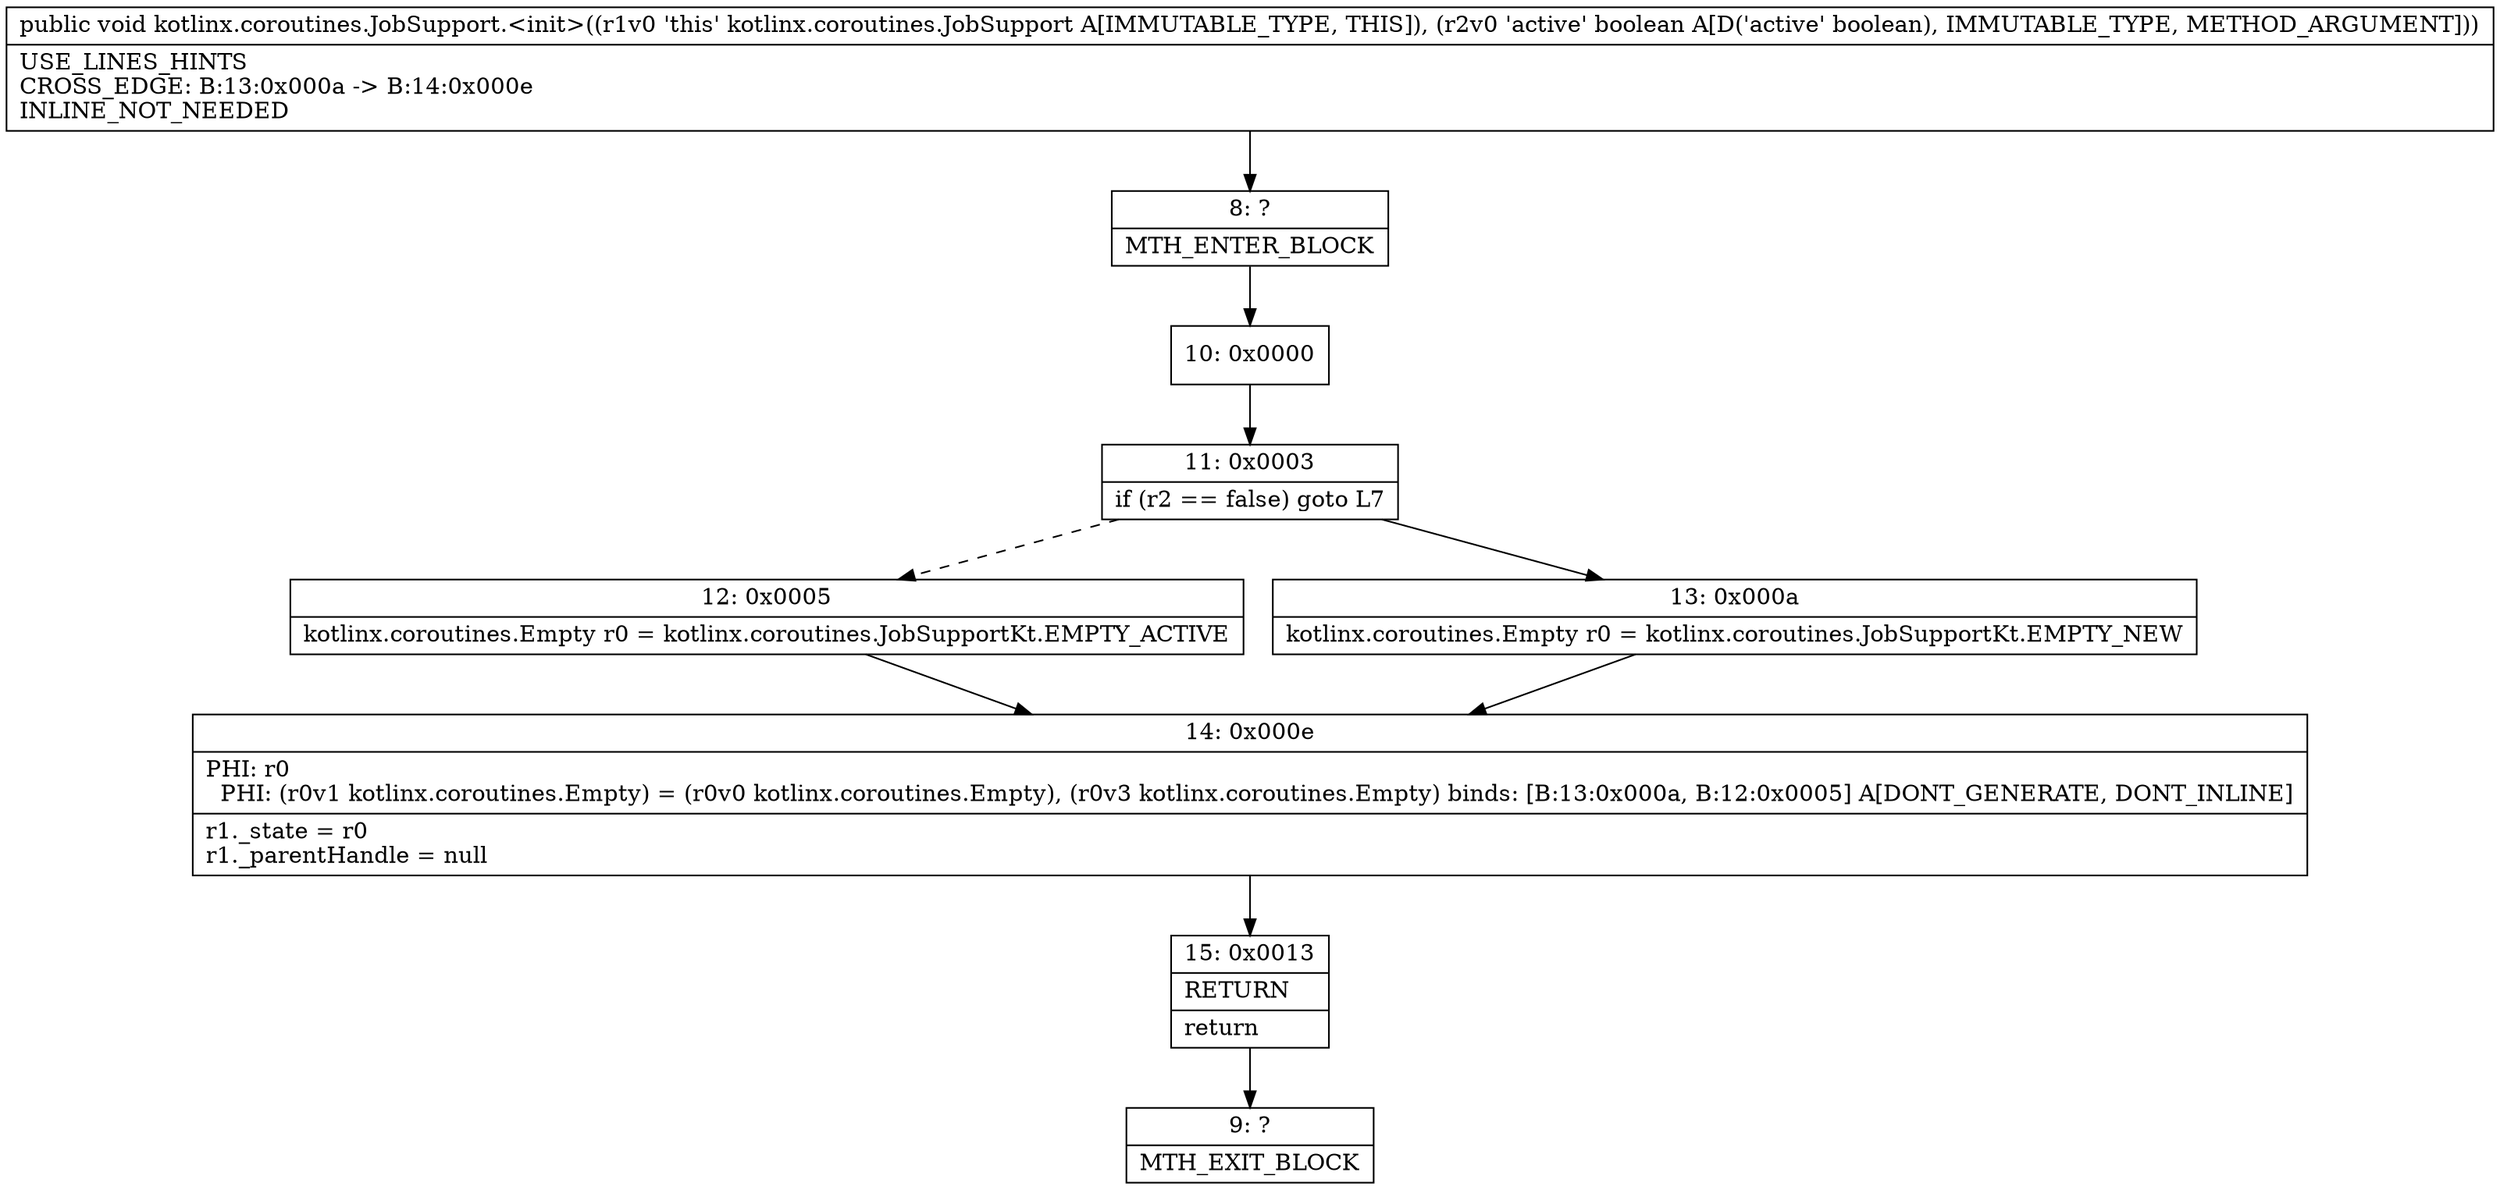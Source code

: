digraph "CFG forkotlinx.coroutines.JobSupport.\<init\>(Z)V" {
Node_8 [shape=record,label="{8\:\ ?|MTH_ENTER_BLOCK\l}"];
Node_10 [shape=record,label="{10\:\ 0x0000}"];
Node_11 [shape=record,label="{11\:\ 0x0003|if (r2 == false) goto L7\l}"];
Node_12 [shape=record,label="{12\:\ 0x0005|kotlinx.coroutines.Empty r0 = kotlinx.coroutines.JobSupportKt.EMPTY_ACTIVE\l}"];
Node_14 [shape=record,label="{14\:\ 0x000e|PHI: r0 \l  PHI: (r0v1 kotlinx.coroutines.Empty) = (r0v0 kotlinx.coroutines.Empty), (r0v3 kotlinx.coroutines.Empty) binds: [B:13:0x000a, B:12:0x0005] A[DONT_GENERATE, DONT_INLINE]\l|r1._state = r0\lr1._parentHandle = null\l}"];
Node_15 [shape=record,label="{15\:\ 0x0013|RETURN\l|return\l}"];
Node_9 [shape=record,label="{9\:\ ?|MTH_EXIT_BLOCK\l}"];
Node_13 [shape=record,label="{13\:\ 0x000a|kotlinx.coroutines.Empty r0 = kotlinx.coroutines.JobSupportKt.EMPTY_NEW\l}"];
MethodNode[shape=record,label="{public void kotlinx.coroutines.JobSupport.\<init\>((r1v0 'this' kotlinx.coroutines.JobSupport A[IMMUTABLE_TYPE, THIS]), (r2v0 'active' boolean A[D('active' boolean), IMMUTABLE_TYPE, METHOD_ARGUMENT]))  | USE_LINES_HINTS\lCROSS_EDGE: B:13:0x000a \-\> B:14:0x000e\lINLINE_NOT_NEEDED\l}"];
MethodNode -> Node_8;Node_8 -> Node_10;
Node_10 -> Node_11;
Node_11 -> Node_12[style=dashed];
Node_11 -> Node_13;
Node_12 -> Node_14;
Node_14 -> Node_15;
Node_15 -> Node_9;
Node_13 -> Node_14;
}


